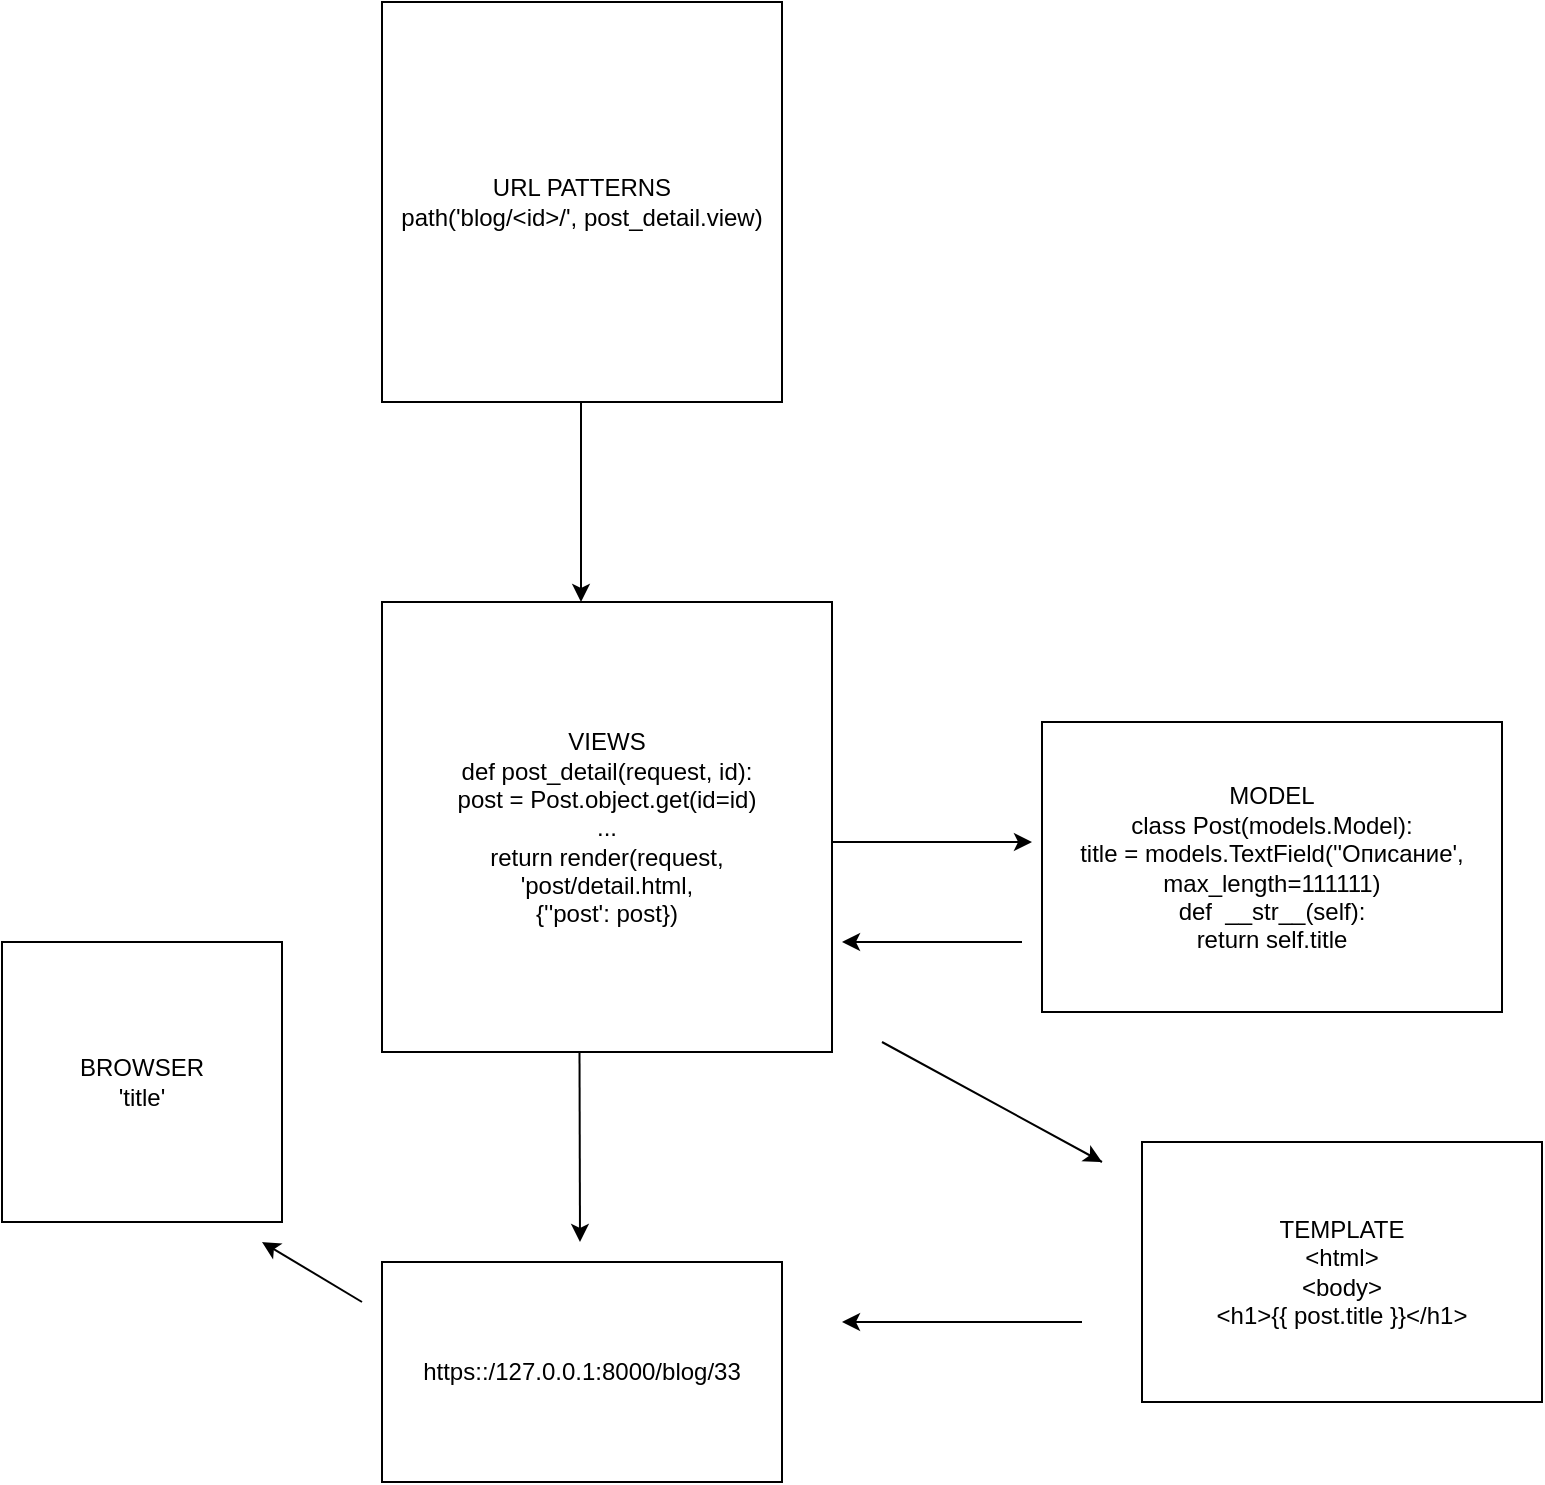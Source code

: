 <mxfile version="21.2.3" type="github">
  <diagram name="Страница 1" id="RuO6ACYC4KuS9qVF-Qz8">
    <mxGraphModel dx="1386" dy="791" grid="1" gridSize="10" guides="1" tooltips="1" connect="1" arrows="1" fold="1" page="1" pageScale="1" pageWidth="827" pageHeight="1169" math="0" shadow="0">
      <root>
        <mxCell id="0" />
        <mxCell id="1" parent="0" />
        <mxCell id="ddsNMUGAuFDbOprlZwaj-1" value="URL PATTERNS&lt;br&gt;path(&#39;blog/&amp;lt;id&amp;gt;/&#39;, post_detail.view)" style="whiteSpace=wrap;html=1;aspect=fixed;" vertex="1" parent="1">
          <mxGeometry x="200" y="130" width="200" height="200" as="geometry" />
        </mxCell>
        <mxCell id="ddsNMUGAuFDbOprlZwaj-2" style="edgeStyle=orthogonalEdgeStyle;rounded=0;orthogonalLoop=1;jettySize=auto;html=1;exitX=0.5;exitY=1;exitDx=0;exitDy=0;" edge="1" parent="1" source="ddsNMUGAuFDbOprlZwaj-1" target="ddsNMUGAuFDbOprlZwaj-1">
          <mxGeometry relative="1" as="geometry" />
        </mxCell>
        <mxCell id="ddsNMUGAuFDbOprlZwaj-3" value="" style="endArrow=classic;html=1;rounded=0;" edge="1" parent="1">
          <mxGeometry width="50" height="50" relative="1" as="geometry">
            <mxPoint x="299.5" y="330" as="sourcePoint" />
            <mxPoint x="299.5" y="430" as="targetPoint" />
          </mxGeometry>
        </mxCell>
        <mxCell id="ddsNMUGAuFDbOprlZwaj-4" value="VIEWS&lt;br&gt;def post_detail(request, id):&lt;br&gt;post = Post.object.get(id=id)&lt;br&gt;...&lt;br&gt;return render(request,&lt;br&gt;&#39;post/detail.html,&lt;br&gt;{&#39;&#39;post&#39;: post})" style="whiteSpace=wrap;html=1;aspect=fixed;" vertex="1" parent="1">
          <mxGeometry x="200" y="430" width="225" height="225" as="geometry" />
        </mxCell>
        <mxCell id="ddsNMUGAuFDbOprlZwaj-7" value="" style="endArrow=classic;html=1;rounded=0;" edge="1" parent="1">
          <mxGeometry width="50" height="50" relative="1" as="geometry">
            <mxPoint x="425" y="550" as="sourcePoint" />
            <mxPoint x="525" y="550" as="targetPoint" />
          </mxGeometry>
        </mxCell>
        <mxCell id="ddsNMUGAuFDbOprlZwaj-9" value="MODEL&lt;br&gt;class Post(models.Model):&lt;br&gt;title = models.TextField(&#39;&#39;Описание&#39;, max_length=111111)&lt;br&gt;def&amp;nbsp; __str__(self):&lt;br&gt;return self.title" style="rounded=0;whiteSpace=wrap;html=1;" vertex="1" parent="1">
          <mxGeometry x="530" y="490" width="230" height="145" as="geometry" />
        </mxCell>
        <mxCell id="ddsNMUGAuFDbOprlZwaj-10" value="" style="endArrow=classic;html=1;rounded=0;" edge="1" parent="1">
          <mxGeometry width="50" height="50" relative="1" as="geometry">
            <mxPoint x="520" y="600" as="sourcePoint" />
            <mxPoint x="430" y="600" as="targetPoint" />
            <Array as="points">
              <mxPoint x="430" y="600" />
            </Array>
          </mxGeometry>
        </mxCell>
        <mxCell id="ddsNMUGAuFDbOprlZwaj-11" value="" style="endArrow=classic;html=1;rounded=0;" edge="1" parent="1">
          <mxGeometry width="50" height="50" relative="1" as="geometry">
            <mxPoint x="560" y="710" as="sourcePoint" />
            <mxPoint x="560" y="710" as="targetPoint" />
            <Array as="points">
              <mxPoint x="450" y="650" />
            </Array>
          </mxGeometry>
        </mxCell>
        <mxCell id="ddsNMUGAuFDbOprlZwaj-12" value="TEMPLATE&lt;br&gt;&amp;lt;html&amp;gt;&lt;br&gt;&amp;lt;body&amp;gt;&lt;br&gt;&amp;lt;h1&amp;gt;{{ post.title }}&amp;lt;/h1&amp;gt;" style="rounded=0;whiteSpace=wrap;html=1;" vertex="1" parent="1">
          <mxGeometry x="580" y="700" width="200" height="130" as="geometry" />
        </mxCell>
        <mxCell id="ddsNMUGAuFDbOprlZwaj-16" value="" style="endArrow=classic;html=1;rounded=0;" edge="1" parent="1">
          <mxGeometry width="50" height="50" relative="1" as="geometry">
            <mxPoint x="298.75" y="655" as="sourcePoint" />
            <mxPoint x="299" y="750" as="targetPoint" />
          </mxGeometry>
        </mxCell>
        <mxCell id="ddsNMUGAuFDbOprlZwaj-17" value="https::/127.0.0.1:8000/blog/33" style="rounded=0;whiteSpace=wrap;html=1;" vertex="1" parent="1">
          <mxGeometry x="200" y="760" width="200" height="110" as="geometry" />
        </mxCell>
        <mxCell id="ddsNMUGAuFDbOprlZwaj-18" value="" style="endArrow=classic;html=1;rounded=0;" edge="1" parent="1">
          <mxGeometry width="50" height="50" relative="1" as="geometry">
            <mxPoint x="550" y="790" as="sourcePoint" />
            <mxPoint x="430" y="790" as="targetPoint" />
          </mxGeometry>
        </mxCell>
        <mxCell id="ddsNMUGAuFDbOprlZwaj-19" value="BROWSER&lt;br&gt;&#39;title&#39;&lt;br&gt;" style="whiteSpace=wrap;html=1;aspect=fixed;" vertex="1" parent="1">
          <mxGeometry x="10" y="600" width="140" height="140" as="geometry" />
        </mxCell>
        <mxCell id="ddsNMUGAuFDbOprlZwaj-20" value="" style="endArrow=classic;html=1;rounded=0;" edge="1" parent="1">
          <mxGeometry width="50" height="50" relative="1" as="geometry">
            <mxPoint x="190" y="780" as="sourcePoint" />
            <mxPoint x="140" y="750" as="targetPoint" />
          </mxGeometry>
        </mxCell>
      </root>
    </mxGraphModel>
  </diagram>
</mxfile>
